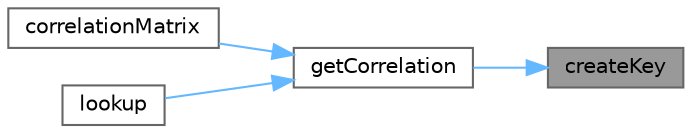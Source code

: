 digraph "createKey"
{
 // INTERACTIVE_SVG=YES
 // LATEX_PDF_SIZE
  bgcolor="transparent";
  edge [fontname=Helvetica,fontsize=10,labelfontname=Helvetica,labelfontsize=10];
  node [fontname=Helvetica,fontsize=10,shape=box,height=0.2,width=0.4];
  rankdir="RL";
  Node1 [label="createKey",height=0.2,width=0.4,color="gray40", fillcolor="grey60", style="filled", fontcolor="black",tooltip=" "];
  Node1 -> Node2 [dir="back",color="steelblue1",style="solid"];
  Node2 [label="getCorrelation",height=0.2,width=0.4,color="grey40", fillcolor="white", style="filled",URL="$classore_1_1data_1_1_correlation_matrix_builder.html#a5882077b018d4dc4392458043460563c",tooltip="Get the correlation between the factor f_1 and f_2."];
  Node2 -> Node3 [dir="back",color="steelblue1",style="solid"];
  Node3 [label="correlationMatrix",height=0.2,width=0.4,color="grey40", fillcolor="white", style="filled",URL="$classore_1_1data_1_1_correlation_matrix_builder.html#a2035a4cd39a0e39a2ee2c5b936f6a276",tooltip=" "];
  Node2 -> Node4 [dir="back",color="steelblue1",style="solid"];
  Node4 [label="lookup",height=0.2,width=0.4,color="grey40", fillcolor="white", style="filled",URL="$classore_1_1data_1_1_correlation_matrix_builder.html#a18569c715b7d44c816d1037d02e93e10",tooltip="Get the correlation between two factors."];
}
